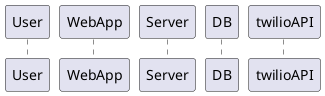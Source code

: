 @startuml sequenceDiagram

' the panic button

participant User
participant WebApp
participant Server
participant DB
participant twilioAPI

@enduml